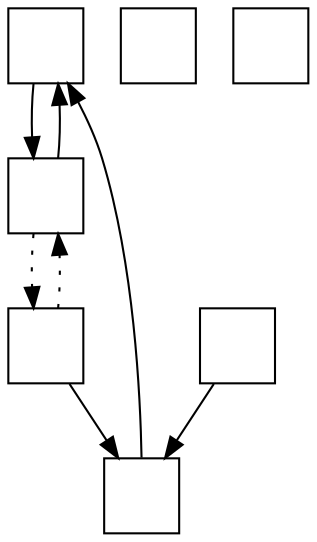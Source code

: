 digraph G {
  "Hikari" -> "Manaka"
  "Manaka" -> "Hikari"
  "Chisaki" -> "Hikari"
  "Kaname" -> "Chisaki"
  "Tsumugu" -> "Chisaki"
  "Manaka" -> "Tsumugu" [style="dotted"]
  "Tsumugu" -> "Manaka" [style="dotted"]
  "Miuna" [shape=square, image="characters/miuna.png", label=""]
  "Sayu" [shape=square, image="characters/sayu.png", label=""]
  "Hikari" [shape=square, image="characters/hikari.png", label=""]
  "Manaka" [shape=square, image="characters/manaka.png", label=""]
  "Chisaki" [shape=square, image="characters/chisaki.png", label=""]
  "Kaname" [shape=square, image="characters/kaname.png", label=""]
  "Tsumugu" [shape=square, image="characters/tsumugu.png", label=""]
}
